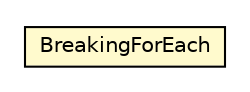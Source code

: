 #!/usr/local/bin/dot
#
# Class diagram 
# Generated by UMLGraph version R5_6-24-gf6e263 (http://www.umlgraph.org/)
#

digraph G {
	edge [fontname="Helvetica",fontsize=10,labelfontname="Helvetica",labelfontsize=10];
	node [fontname="Helvetica",fontsize=10,shape=plaintext];
	nodesep=0.25;
	ranksep=0.5;
	// com.orientechnologies.common.stream.BreakingForEach
	c894463 [label=<<table title="com.orientechnologies.common.stream.BreakingForEach" border="0" cellborder="1" cellspacing="0" cellpadding="2" port="p" bgcolor="lemonChiffon" href="./BreakingForEach.html">
		<tr><td><table border="0" cellspacing="0" cellpadding="1">
<tr><td align="center" balign="center"> BreakingForEach </td></tr>
		</table></td></tr>
		</table>>, URL="./BreakingForEach.html", fontname="Helvetica", fontcolor="black", fontsize=10.0];
}

